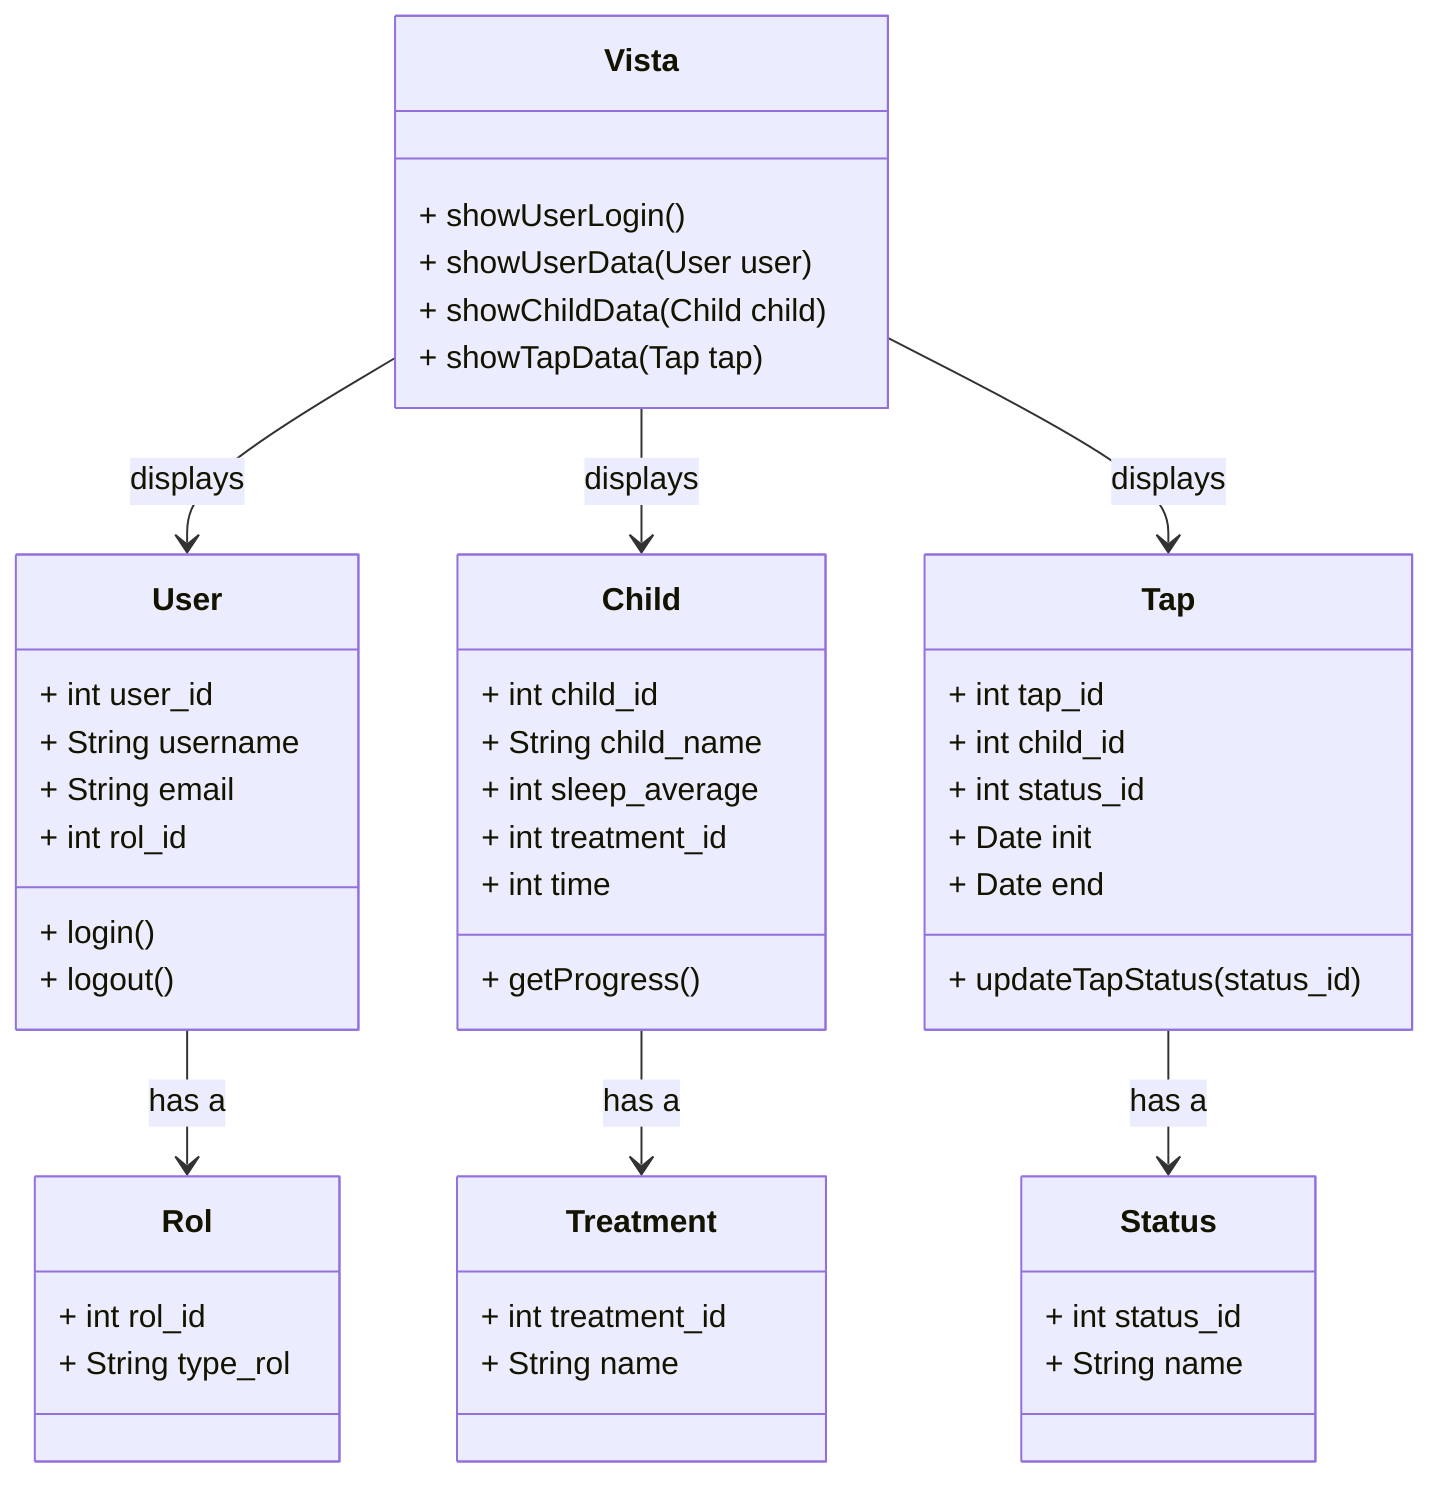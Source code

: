 classDiagram
    class Vista {
        + showUserLogin()
        + showUserData(User user)
        + showChildData(Child child)
        + showTapData(Tap tap)
    }

    class User {
        + int user_id
        + String username
        + String email
        + int rol_id
        + login()
        + logout()
    }

    class Child {
        + int child_id
        + String child_name
        + int sleep_average
        + int treatment_id
        + int time
        + getProgress()
    }

    class Tap {
        + int tap_id
        + int child_id
        + int status_id
        + Date init
        + Date end
        + updateTapStatus(status_id)
    }

    class Rol {
        + int rol_id
        + String type_rol
    }

    class Status {
        + int status_id
        + String name
    }

    class Treatment {
        + int treatment_id
        + String name
    }

    Vista --> User : displays
    Vista --> Child : displays
    Vista --> Tap : displays

    User --> Rol : has a
    Tap --> Status : has a
    Child --> Treatment : has a